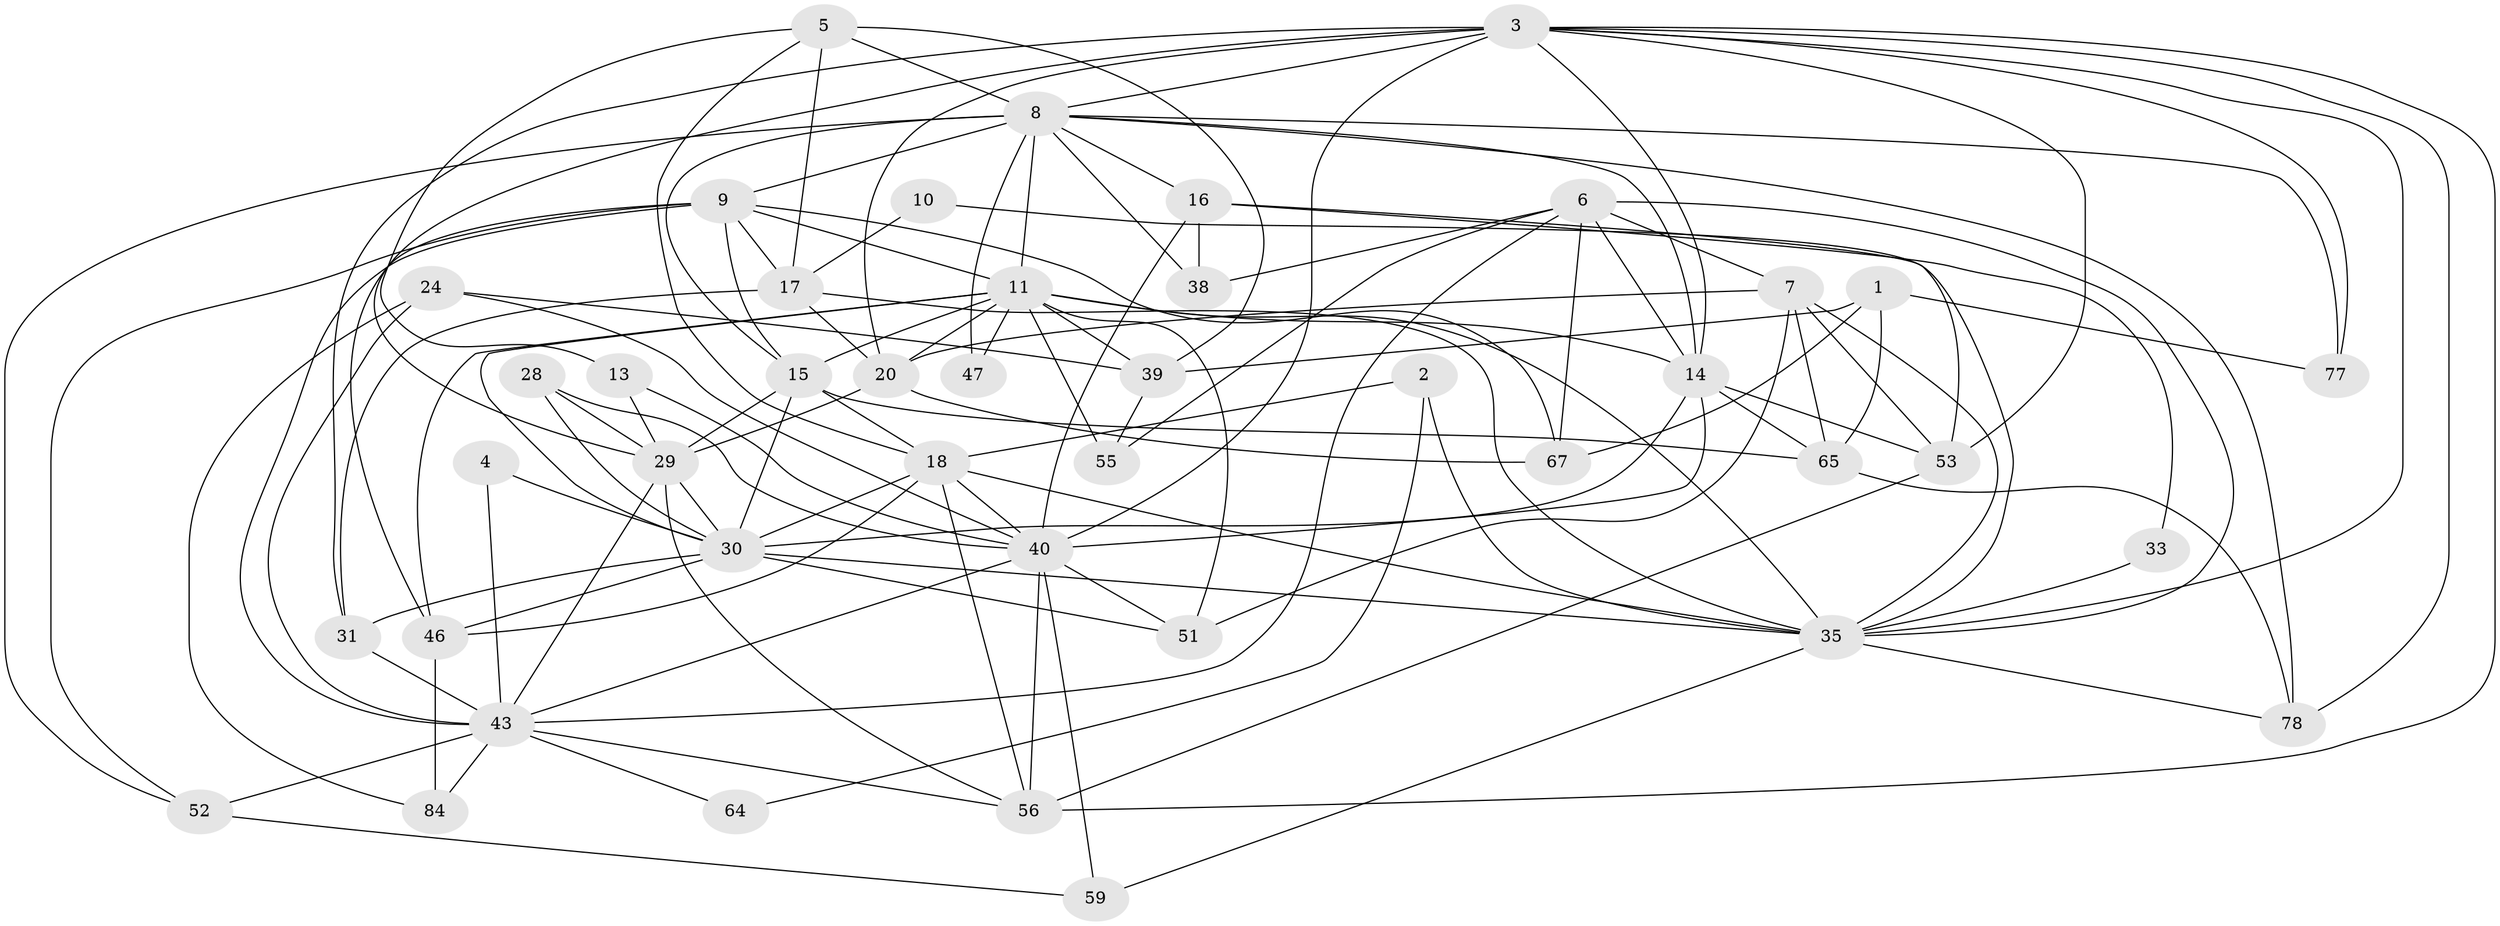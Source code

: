 // original degree distribution, {3: 0.2441860465116279, 6: 0.13953488372093023, 2: 0.13953488372093023, 5: 0.1744186046511628, 4: 0.27906976744186046, 7: 0.023255813953488372}
// Generated by graph-tools (version 1.1) at 2025/15/03/09/25 04:15:18]
// undirected, 43 vertices, 121 edges
graph export_dot {
graph [start="1"]
  node [color=gray90,style=filled];
  1 [super="+61"];
  2;
  3 [super="+12+42+74+73"];
  4;
  5 [super="+27"];
  6 [super="+32"];
  7 [super="+19"];
  8 [super="+23+82+48"];
  9 [super="+44"];
  10;
  11 [super="+80+50"];
  13;
  14 [super="+26"];
  15 [super="+22+79"];
  16;
  17 [super="+21"];
  18 [super="+37+25+34"];
  20;
  24;
  28;
  29 [super="+36"];
  30 [super="+45+63"];
  31;
  33;
  35 [super="+72+70"];
  38;
  39;
  40 [super="+66+62"];
  43 [super="+76+57+75"];
  46;
  47;
  51;
  52 [super="+85"];
  53 [super="+81+60"];
  55;
  56 [super="+71"];
  59;
  64;
  65;
  67;
  77;
  78;
  84;
  1 -- 65;
  1 -- 67;
  1 -- 77;
  1 -- 39;
  2 -- 35;
  2 -- 64;
  2 -- 18;
  3 -- 29 [weight=2];
  3 -- 56;
  3 -- 31;
  3 -- 20;
  3 -- 77;
  3 -- 8;
  3 -- 35;
  3 -- 40;
  3 -- 53;
  3 -- 78;
  3 -- 14;
  4 -- 30;
  4 -- 43;
  5 -- 8 [weight=2];
  5 -- 17;
  5 -- 39;
  5 -- 13;
  5 -- 18;
  6 -- 67;
  6 -- 7;
  6 -- 35;
  6 -- 38;
  6 -- 43;
  6 -- 55;
  6 -- 14;
  7 -- 51;
  7 -- 65;
  7 -- 35;
  7 -- 20;
  7 -- 53;
  8 -- 14 [weight=2];
  8 -- 11 [weight=2];
  8 -- 78;
  8 -- 38;
  8 -- 9;
  8 -- 47;
  8 -- 16;
  8 -- 77;
  8 -- 52;
  8 -- 15;
  9 -- 67;
  9 -- 52;
  9 -- 46;
  9 -- 43;
  9 -- 15;
  9 -- 11;
  9 -- 17;
  10 -- 35;
  10 -- 17;
  11 -- 55;
  11 -- 39;
  11 -- 46;
  11 -- 30;
  11 -- 47;
  11 -- 35;
  11 -- 51;
  11 -- 20;
  11 -- 15;
  11 -- 14;
  13 -- 40;
  13 -- 29;
  14 -- 30;
  14 -- 65;
  14 -- 53;
  14 -- 40;
  15 -- 18 [weight=3];
  15 -- 29;
  15 -- 30;
  15 -- 65;
  16 -- 40;
  16 -- 38;
  16 -- 33;
  16 -- 53;
  17 -- 35;
  17 -- 20;
  17 -- 31;
  18 -- 30;
  18 -- 40;
  18 -- 46;
  18 -- 56;
  18 -- 35;
  20 -- 67;
  20 -- 29;
  24 -- 39;
  24 -- 84;
  24 -- 43;
  24 -- 40;
  28 -- 30;
  28 -- 29;
  28 -- 40;
  29 -- 30;
  29 -- 56;
  29 -- 43;
  30 -- 51;
  30 -- 46;
  30 -- 31;
  30 -- 35;
  31 -- 43;
  33 -- 35;
  35 -- 78;
  35 -- 59;
  39 -- 55;
  40 -- 56 [weight=2];
  40 -- 51;
  40 -- 59;
  40 -- 43;
  43 -- 52;
  43 -- 64;
  43 -- 56;
  43 -- 84;
  46 -- 84;
  52 -- 59;
  53 -- 56;
  65 -- 78;
}
